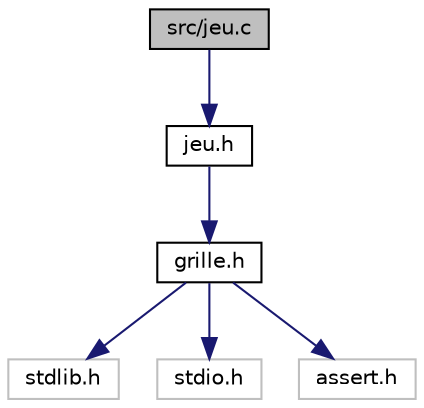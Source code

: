 digraph "src/jeu.c"
{
  edge [fontname="Helvetica",fontsize="10",labelfontname="Helvetica",labelfontsize="10"];
  node [fontname="Helvetica",fontsize="10",shape=record];
  Node0 [label="src/jeu.c",height=0.2,width=0.4,color="black", fillcolor="grey75", style="filled", fontcolor="black"];
  Node0 -> Node1 [color="midnightblue",fontsize="10",style="solid"];
  Node1 [label="jeu.h",height=0.2,width=0.4,color="black", fillcolor="white", style="filled",URL="$jeu_8h.html"];
  Node1 -> Node2 [color="midnightblue",fontsize="10",style="solid"];
  Node2 [label="grille.h",height=0.2,width=0.4,color="black", fillcolor="white", style="filled",URL="$grille_8h.html"];
  Node2 -> Node3 [color="midnightblue",fontsize="10",style="solid"];
  Node3 [label="stdlib.h",height=0.2,width=0.4,color="grey75", fillcolor="white", style="filled"];
  Node2 -> Node4 [color="midnightblue",fontsize="10",style="solid"];
  Node4 [label="stdio.h",height=0.2,width=0.4,color="grey75", fillcolor="white", style="filled"];
  Node2 -> Node5 [color="midnightblue",fontsize="10",style="solid"];
  Node5 [label="assert.h",height=0.2,width=0.4,color="grey75", fillcolor="white", style="filled"];
}
